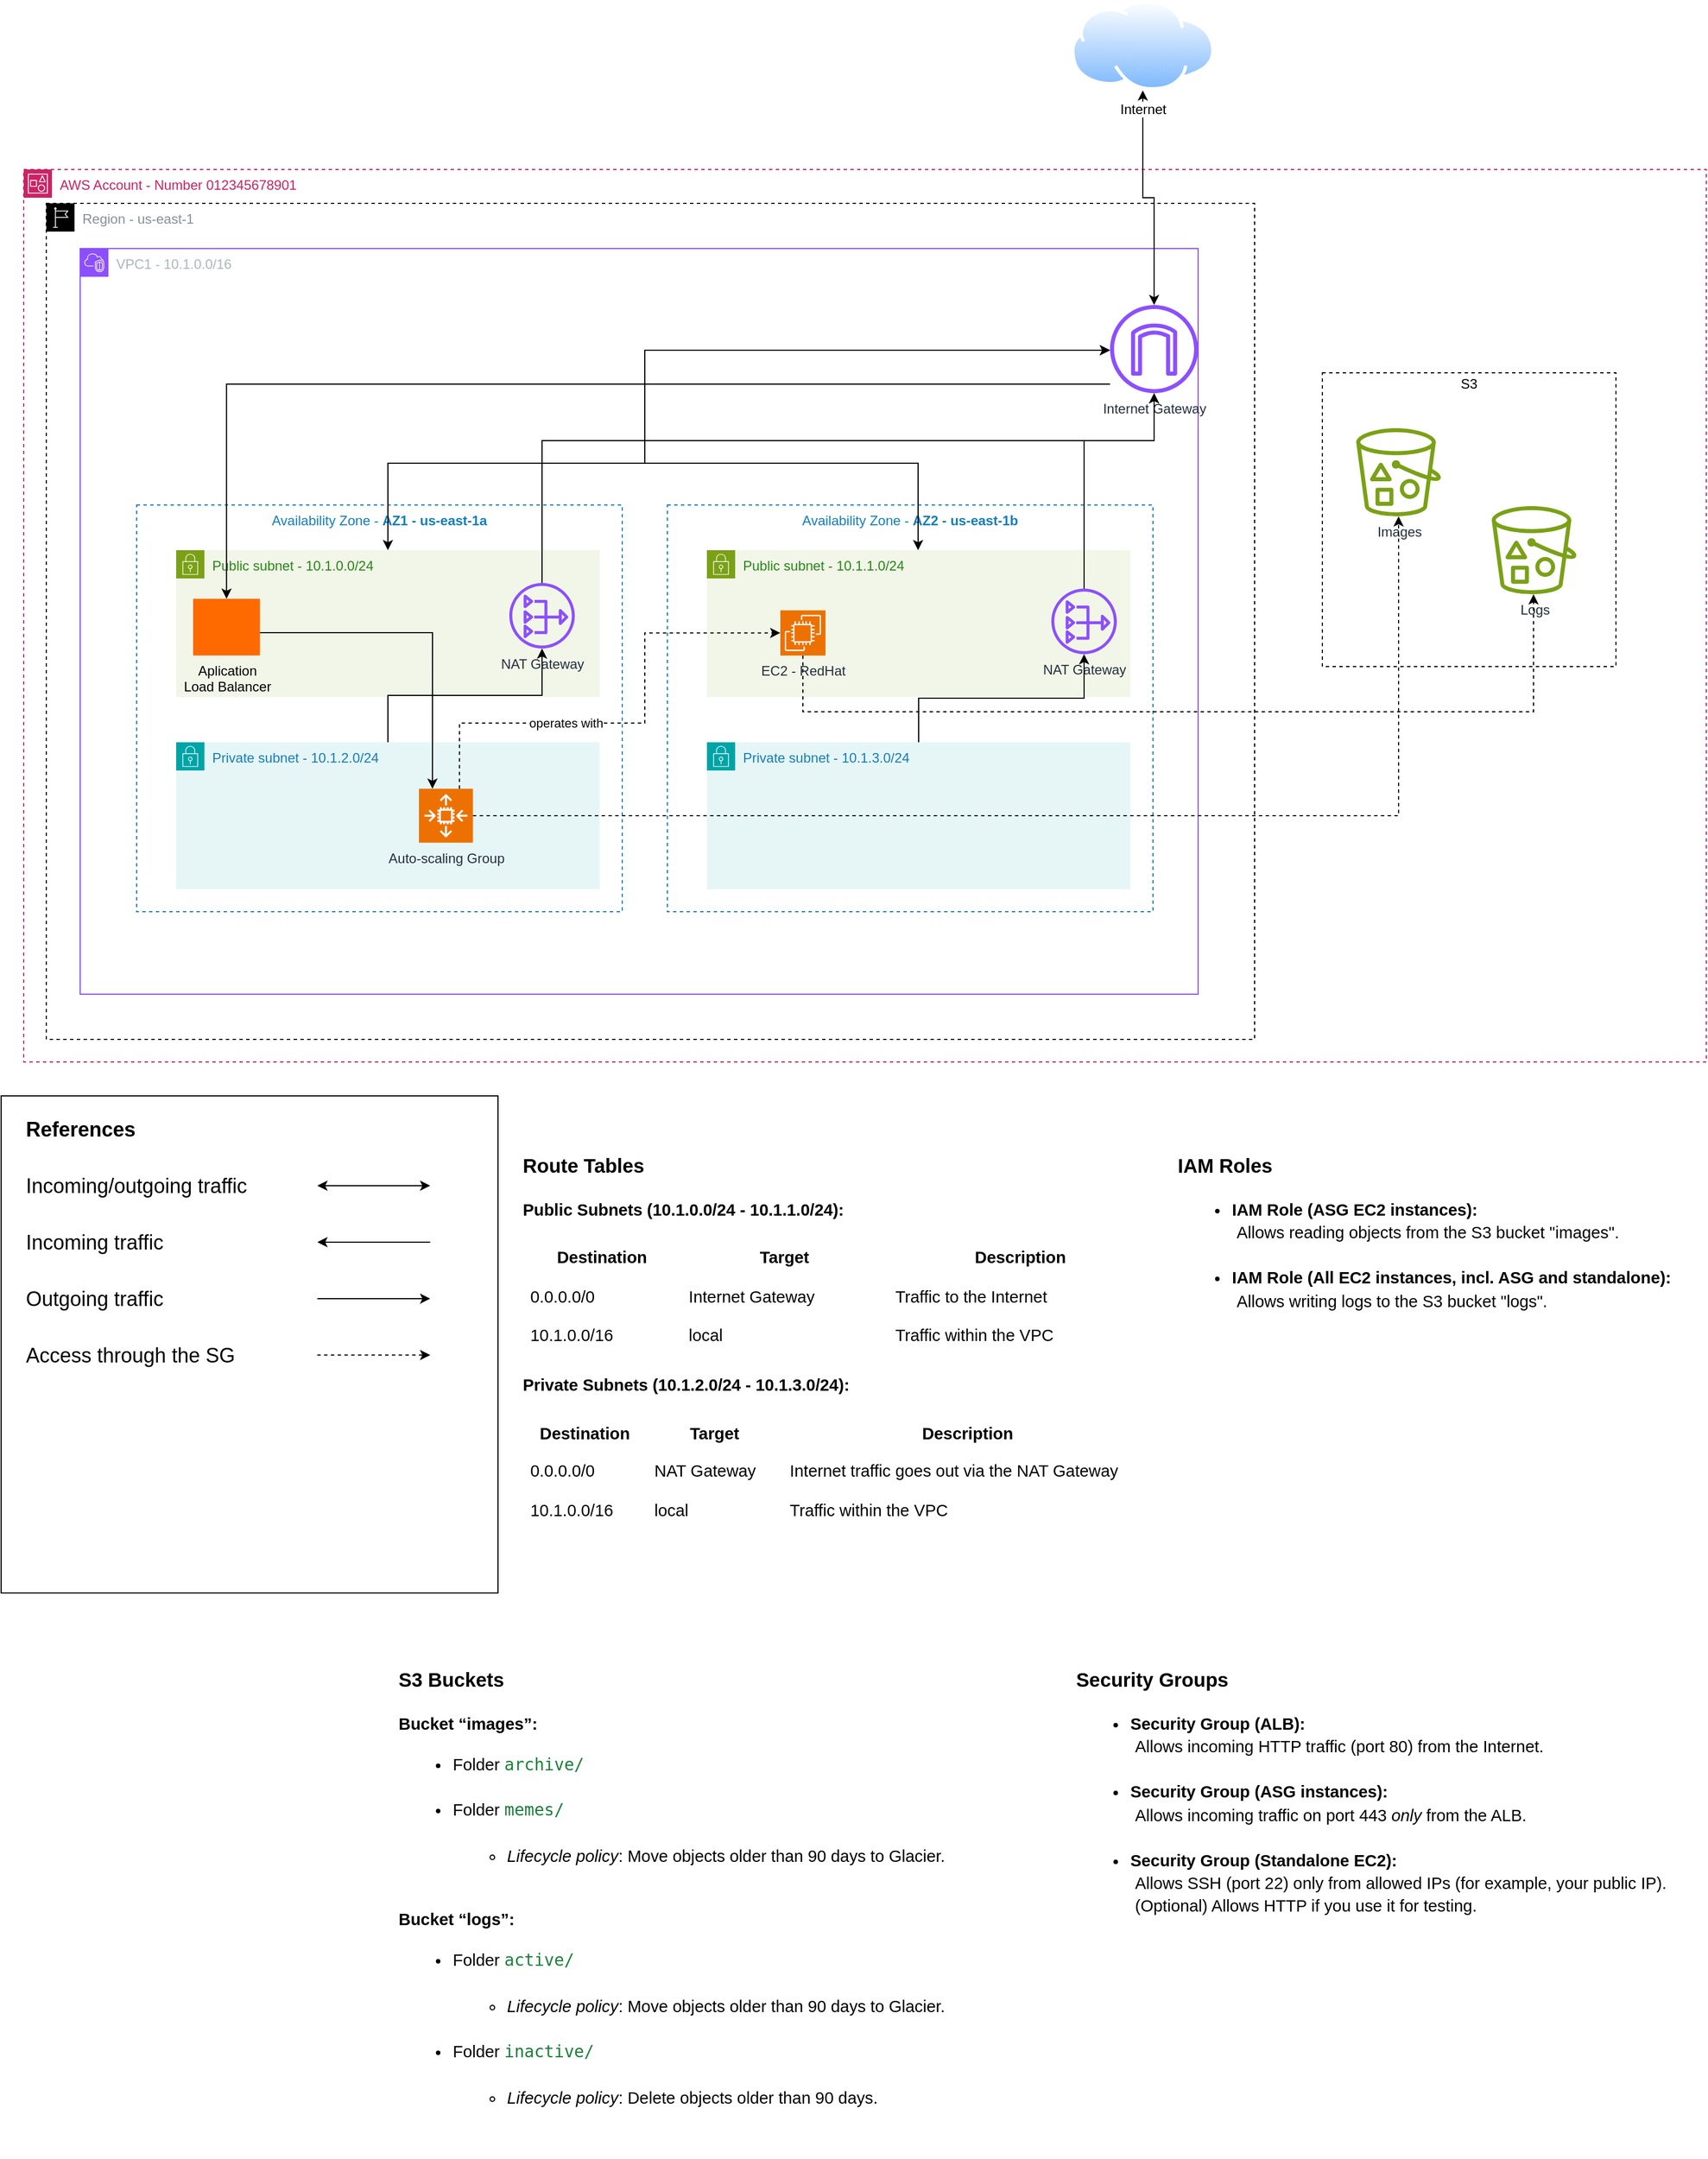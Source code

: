 <mxfile version="28.0.6">
  <diagram name="Page-1" id="a4GFqO8kmA5AT4FHELHn">
    <mxGraphModel dx="2646" dy="1720" grid="1" gridSize="10" guides="1" tooltips="1" connect="1" arrows="1" fold="1" page="1" pageScale="1" pageWidth="850" pageHeight="1100" math="0" shadow="0">
      <root>
        <mxCell id="0" />
        <mxCell id="1" parent="0" />
        <mxCell id="3Z3hgqcBZ3D1bga7gspu-10" value="" style="whiteSpace=wrap;html=1;aspect=fixed;" parent="1" vertex="1">
          <mxGeometry x="-970" y="120" width="440" height="440" as="geometry" />
        </mxCell>
        <mxCell id="qwiZKR4XrlvdcFTt5K6M-1" value="AWS Account - Number&amp;nbsp;012345678901" style="points=[[0,0],[0.25,0],[0.5,0],[0.75,0],[1,0],[1,0.25],[1,0.5],[1,0.75],[1,1],[0.75,1],[0.5,1],[0.25,1],[0,1],[0,0.75],[0,0.5],[0,0.25]];outlineConnect=0;gradientColor=none;html=1;whiteSpace=wrap;fontSize=12;fontStyle=0;container=1;pointerEvents=0;collapsible=0;recursiveResize=0;shape=mxgraph.aws4.group;grIcon=mxgraph.aws4.group_account;strokeColor=#CD2264;fillColor=none;verticalAlign=top;align=left;spacingLeft=30;fontColor=#CD2264;dashed=1;rounded=0;" parent="1" vertex="1">
          <mxGeometry x="-950" y="-700" width="1490" height="790" as="geometry" />
        </mxCell>
        <mxCell id="qwiZKR4XrlvdcFTt5K6M-5" value="VPC1 -&amp;nbsp;10.1.0.0/16" style="points=[[0,0],[0.25,0],[0.5,0],[0.75,0],[1,0],[1,0.25],[1,0.5],[1,0.75],[1,1],[0.75,1],[0.5,1],[0.25,1],[0,1],[0,0.75],[0,0.5],[0,0.25]];outlineConnect=0;gradientColor=none;html=1;whiteSpace=wrap;fontSize=12;fontStyle=0;container=1;pointerEvents=0;collapsible=0;recursiveResize=0;shape=mxgraph.aws4.group;grIcon=mxgraph.aws4.group_vpc2;strokeColor=#8C4FFF;fillColor=none;verticalAlign=top;align=left;spacingLeft=30;fontColor=#AAB7B8;dashed=0;rounded=0;" parent="qwiZKR4XrlvdcFTt5K6M-1" vertex="1">
          <mxGeometry x="50" y="70" width="990" height="660" as="geometry" />
        </mxCell>
        <mxCell id="qwiZKR4XrlvdcFTt5K6M-2" value="Region - us-east-1" style="sketch=0;outlineConnect=0;gradientColor=none;html=1;whiteSpace=wrap;fontSize=12;fontStyle=0;shape=mxgraph.aws4.group;grIcon=mxgraph.aws4.group_region;strokeColor=light-dark(#000000,#FFFFFF);fillColor=none;verticalAlign=top;align=left;spacingLeft=30;fontColor=#879196;dashed=1;rounded=0;" parent="qwiZKR4XrlvdcFTt5K6M-5" vertex="1">
          <mxGeometry x="-30" y="-40" width="1070" height="740" as="geometry" />
        </mxCell>
        <mxCell id="ShN_q-uIP7ZOxWAaOC0g-5" value="Internet Gateway" style="sketch=0;outlineConnect=0;fontColor=#232F3E;gradientColor=none;fillColor=#8C4FFF;strokeColor=none;dashed=0;verticalLabelPosition=bottom;verticalAlign=top;align=center;html=1;fontSize=12;fontStyle=0;aspect=fixed;pointerEvents=1;shape=mxgraph.aws4.internet_gateway;" parent="qwiZKR4XrlvdcFTt5K6M-5" vertex="1">
          <mxGeometry x="912" y="50" width="78" height="78" as="geometry" />
        </mxCell>
        <mxCell id="qwiZKR4XrlvdcFTt5K6M-11" value="Availability Zone -&amp;nbsp;&lt;strong data-end=&quot;447&quot; data-start=&quot;440&quot;&gt;AZ1 -&amp;nbsp;us-east-1a&lt;/strong&gt;" style="fillColor=none;strokeColor=#147EBA;dashed=1;verticalAlign=top;fontStyle=0;fontColor=#147EBA;whiteSpace=wrap;html=1;rounded=0;" parent="qwiZKR4XrlvdcFTt5K6M-1" vertex="1">
          <mxGeometry x="100" y="297" width="430" height="360" as="geometry" />
        </mxCell>
        <mxCell id="qwiZKR4XrlvdcFTt5K6M-12" value="Public subnet -&amp;nbsp;10.1.0.0/24" style="points=[[0,0],[0.25,0],[0.5,0],[0.75,0],[1,0],[1,0.25],[1,0.5],[1,0.75],[1,1],[0.75,1],[0.5,1],[0.25,1],[0,1],[0,0.75],[0,0.5],[0,0.25]];outlineConnect=0;gradientColor=none;html=1;whiteSpace=wrap;fontSize=12;fontStyle=0;container=1;pointerEvents=0;collapsible=0;recursiveResize=0;shape=mxgraph.aws4.group;grIcon=mxgraph.aws4.group_security_group;grStroke=0;strokeColor=#7AA116;fillColor=#F2F6E8;verticalAlign=top;align=left;spacingLeft=30;fontColor=#248814;dashed=0;rounded=0;" parent="qwiZKR4XrlvdcFTt5K6M-1" vertex="1">
          <mxGeometry x="135" y="337" width="375" height="130" as="geometry" />
        </mxCell>
        <mxCell id="ShN_q-uIP7ZOxWAaOC0g-14" style="edgeStyle=orthogonalEdgeStyle;rounded=0;orthogonalLoop=1;jettySize=auto;html=1;strokeColor=light-dark(#000000,#FFB570);" parent="qwiZKR4XrlvdcFTt5K6M-1" source="qwiZKR4XrlvdcFTt5K6M-14" target="ShN_q-uIP7ZOxWAaOC0g-8" edge="1">
          <mxGeometry relative="1" as="geometry" />
        </mxCell>
        <mxCell id="qwiZKR4XrlvdcFTt5K6M-14" value="Private subnet -&amp;nbsp;10.1.2.0/24" style="points=[[0,0],[0.25,0],[0.5,0],[0.75,0],[1,0],[1,0.25],[1,0.5],[1,0.75],[1,1],[0.75,1],[0.5,1],[0.25,1],[0,1],[0,0.75],[0,0.5],[0,0.25]];outlineConnect=0;gradientColor=none;html=1;whiteSpace=wrap;fontSize=12;fontStyle=0;container=1;pointerEvents=0;collapsible=0;recursiveResize=0;shape=mxgraph.aws4.group;grIcon=mxgraph.aws4.group_security_group;grStroke=0;strokeColor=#00A4A6;fillColor=#E6F6F7;verticalAlign=top;align=left;spacingLeft=30;fontColor=#147EBA;dashed=0;rounded=0;" parent="qwiZKR4XrlvdcFTt5K6M-1" vertex="1">
          <mxGeometry x="135" y="507" width="375" height="130" as="geometry" />
        </mxCell>
        <mxCell id="XV7sPWNHgL2EhcH8LY0z-16" value="Auto-scaling Group" style="sketch=0;points=[[0,0,0],[0.25,0,0],[0.5,0,0],[0.75,0,0],[1,0,0],[0,1,0],[0.25,1,0],[0.5,1,0],[0.75,1,0],[1,1,0],[0,0.25,0],[0,0.5,0],[0,0.75,0],[1,0.25,0],[1,0.5,0],[1,0.75,0]];outlineConnect=0;fontColor=#232F3E;fillColor=#ED7100;strokeColor=#ffffff;dashed=0;verticalLabelPosition=bottom;verticalAlign=top;align=center;html=1;fontSize=12;fontStyle=0;aspect=fixed;shape=mxgraph.aws4.resourceIcon;resIcon=mxgraph.aws4.auto_scaling2;" parent="qwiZKR4XrlvdcFTt5K6M-14" vertex="1">
          <mxGeometry x="215" y="41.1" width="47.8" height="47.8" as="geometry" />
        </mxCell>
        <mxCell id="qwiZKR4XrlvdcFTt5K6M-51" value="Availability Zone -&amp;nbsp;&lt;strong data-end=&quot;447&quot; data-start=&quot;440&quot;&gt;AZ2 -&amp;nbsp;us-east-1b&lt;/strong&gt;" style="fillColor=none;strokeColor=#147EBA;dashed=1;verticalAlign=top;fontStyle=0;fontColor=#147EBA;whiteSpace=wrap;html=1;rounded=0;" parent="qwiZKR4XrlvdcFTt5K6M-1" vertex="1">
          <mxGeometry x="570" y="297" width="430" height="360" as="geometry" />
        </mxCell>
        <mxCell id="qwiZKR4XrlvdcFTt5K6M-52" value="Public subnet -&amp;nbsp;10.1.1.0/24" style="points=[[0,0],[0.25,0],[0.5,0],[0.75,0],[1,0],[1,0.25],[1,0.5],[1,0.75],[1,1],[0.75,1],[0.5,1],[0.25,1],[0,1],[0,0.75],[0,0.5],[0,0.25]];outlineConnect=0;gradientColor=none;html=1;whiteSpace=wrap;fontSize=12;fontStyle=0;container=1;pointerEvents=0;collapsible=0;recursiveResize=0;shape=mxgraph.aws4.group;grIcon=mxgraph.aws4.group_security_group;grStroke=0;strokeColor=#7AA116;fillColor=#F2F6E8;verticalAlign=top;align=left;spacingLeft=30;fontColor=#248814;dashed=0;rounded=0;" parent="qwiZKR4XrlvdcFTt5K6M-1" vertex="1">
          <mxGeometry x="605" y="337" width="375" height="130" as="geometry" />
        </mxCell>
        <mxCell id="ShN_q-uIP7ZOxWAaOC0g-9" value="NAT Gateway" style="sketch=0;outlineConnect=0;fontColor=#232F3E;gradientColor=none;fillColor=#8C4FFF;strokeColor=none;dashed=0;verticalLabelPosition=bottom;verticalAlign=top;align=center;html=1;fontSize=12;fontStyle=0;aspect=fixed;pointerEvents=1;shape=mxgraph.aws4.nat_gateway;rounded=0;" parent="qwiZKR4XrlvdcFTt5K6M-52" vertex="1">
          <mxGeometry x="305" y="34" width="58" height="58" as="geometry" />
        </mxCell>
        <mxCell id="ShN_q-uIP7ZOxWAaOC0g-12" style="edgeStyle=orthogonalEdgeStyle;rounded=0;orthogonalLoop=1;jettySize=auto;html=1;strokeColor=light-dark(#000000,#FFB570);" parent="qwiZKR4XrlvdcFTt5K6M-1" source="qwiZKR4XrlvdcFTt5K6M-53" target="ShN_q-uIP7ZOxWAaOC0g-9" edge="1">
          <mxGeometry relative="1" as="geometry" />
        </mxCell>
        <mxCell id="qwiZKR4XrlvdcFTt5K6M-53" value="Private subnet -&amp;nbsp;10.1.3.0/24" style="points=[[0,0],[0.25,0],[0.5,0],[0.75,0],[1,0],[1,0.25],[1,0.5],[1,0.75],[1,1],[0.75,1],[0.5,1],[0.25,1],[0,1],[0,0.75],[0,0.5],[0,0.25]];outlineConnect=0;gradientColor=none;html=1;whiteSpace=wrap;fontSize=12;fontStyle=0;container=1;pointerEvents=0;collapsible=0;recursiveResize=0;shape=mxgraph.aws4.group;grIcon=mxgraph.aws4.group_security_group;grStroke=0;strokeColor=#00A4A6;fillColor=#E6F6F7;verticalAlign=top;align=left;spacingLeft=30;fontColor=#147EBA;dashed=0;rounded=0;" parent="qwiZKR4XrlvdcFTt5K6M-1" vertex="1">
          <mxGeometry x="605" y="507" width="375" height="130" as="geometry" />
        </mxCell>
        <mxCell id="ShN_q-uIP7ZOxWAaOC0g-7" style="edgeStyle=orthogonalEdgeStyle;rounded=0;orthogonalLoop=1;jettySize=auto;html=1;startArrow=classic;startFill=1;endArrow=classic;endFill=1;strokeColor=light-dark(#000000,#FFFFFF);" parent="qwiZKR4XrlvdcFTt5K6M-1" source="ShN_q-uIP7ZOxWAaOC0g-5" target="qwiZKR4XrlvdcFTt5K6M-52" edge="1">
          <mxGeometry relative="1" as="geometry">
            <Array as="points">
              <mxPoint x="550" y="160" />
              <mxPoint x="550" y="260" />
              <mxPoint x="792" y="260" />
            </Array>
          </mxGeometry>
        </mxCell>
        <mxCell id="ShN_q-uIP7ZOxWAaOC0g-6" style="edgeStyle=orthogonalEdgeStyle;rounded=0;orthogonalLoop=1;jettySize=auto;html=1;startArrow=classic;startFill=1;endArrow=classic;endFill=1;entryX=0.5;entryY=0;entryDx=0;entryDy=0;strokeColor=light-dark(#000000,#FFFFFF);" parent="qwiZKR4XrlvdcFTt5K6M-1" source="ShN_q-uIP7ZOxWAaOC0g-5" target="qwiZKR4XrlvdcFTt5K6M-12" edge="1">
          <mxGeometry relative="1" as="geometry">
            <mxPoint x="228" y="160" as="sourcePoint" />
            <mxPoint x="323" y="328" as="targetPoint" />
            <Array as="points">
              <mxPoint x="550" y="160" />
              <mxPoint x="550" y="260" />
              <mxPoint x="323" y="260" />
            </Array>
          </mxGeometry>
        </mxCell>
        <mxCell id="ShN_q-uIP7ZOxWAaOC0g-15" style="edgeStyle=orthogonalEdgeStyle;rounded=0;orthogonalLoop=1;jettySize=auto;html=1;strokeColor=light-dark(#000000,#FFB570);" parent="qwiZKR4XrlvdcFTt5K6M-1" source="ShN_q-uIP7ZOxWAaOC0g-8" target="ShN_q-uIP7ZOxWAaOC0g-5" edge="1">
          <mxGeometry relative="1" as="geometry">
            <Array as="points">
              <mxPoint x="459" y="240" />
              <mxPoint x="1001" y="240" />
            </Array>
          </mxGeometry>
        </mxCell>
        <mxCell id="ShN_q-uIP7ZOxWAaOC0g-8" value="NAT Gateway" style="sketch=0;outlineConnect=0;fontColor=#232F3E;gradientColor=none;fillColor=#8C4FFF;strokeColor=none;dashed=0;verticalLabelPosition=bottom;verticalAlign=top;align=center;html=1;fontSize=12;fontStyle=0;aspect=fixed;pointerEvents=1;shape=mxgraph.aws4.nat_gateway;rounded=0;" parent="qwiZKR4XrlvdcFTt5K6M-1" vertex="1">
          <mxGeometry x="430" y="366" width="58" height="58" as="geometry" />
        </mxCell>
        <mxCell id="ShN_q-uIP7ZOxWAaOC0g-13" style="edgeStyle=orthogonalEdgeStyle;rounded=0;orthogonalLoop=1;jettySize=auto;html=1;strokeColor=light-dark(#000000,#FFB570);" parent="qwiZKR4XrlvdcFTt5K6M-1" source="ShN_q-uIP7ZOxWAaOC0g-9" target="ShN_q-uIP7ZOxWAaOC0g-5" edge="1">
          <mxGeometry relative="1" as="geometry">
            <Array as="points">
              <mxPoint x="939" y="240" />
              <mxPoint x="1001" y="240" />
            </Array>
          </mxGeometry>
        </mxCell>
        <mxCell id="XV7sPWNHgL2EhcH8LY0z-8" value="" style="whiteSpace=wrap;html=1;aspect=fixed;fillColor=none;dashed=1;strokeColor=light-dark(#000000,#009900);" parent="qwiZKR4XrlvdcFTt5K6M-1" vertex="1">
          <mxGeometry x="1150" y="180" width="260" height="260" as="geometry" />
        </mxCell>
        <mxCell id="XV7sPWNHgL2EhcH8LY0z-9" value="S3" style="text;html=1;align=center;verticalAlign=middle;whiteSpace=wrap;rounded=0;fontColor=light-dark(#000000,#009900);" parent="qwiZKR4XrlvdcFTt5K6M-1" vertex="1">
          <mxGeometry x="1255" y="180" width="50" height="20" as="geometry" />
        </mxCell>
        <mxCell id="XV7sPWNHgL2EhcH8LY0z-17" value="Images" style="sketch=0;outlineConnect=0;fontColor=#232F3E;gradientColor=none;fillColor=#7AA116;strokeColor=none;dashed=0;verticalLabelPosition=bottom;verticalAlign=top;align=center;html=1;fontSize=12;fontStyle=0;aspect=fixed;pointerEvents=1;shape=mxgraph.aws4.bucket_with_objects;" parent="qwiZKR4XrlvdcFTt5K6M-1" vertex="1">
          <mxGeometry x="1180" y="229" width="75" height="78" as="geometry" />
        </mxCell>
        <mxCell id="XV7sPWNHgL2EhcH8LY0z-18" value="Logs" style="sketch=0;outlineConnect=0;fontColor=#232F3E;gradientColor=none;fillColor=#7AA116;strokeColor=none;dashed=0;verticalLabelPosition=bottom;verticalAlign=top;align=center;html=1;fontSize=12;fontStyle=0;aspect=fixed;pointerEvents=1;shape=mxgraph.aws4.bucket_with_objects;" parent="qwiZKR4XrlvdcFTt5K6M-1" vertex="1">
          <mxGeometry x="1300" y="298" width="75" height="78" as="geometry" />
        </mxCell>
        <mxCell id="XV7sPWNHgL2EhcH8LY0z-27" style="edgeStyle=orthogonalEdgeStyle;rounded=0;orthogonalLoop=1;jettySize=auto;html=1;startArrow=classic;startFill=1;endArrow=none;endFill=0;strokeColor=light-dark(#000000,#3399FF);" parent="qwiZKR4XrlvdcFTt5K6M-1" source="XV7sPWNHgL2EhcH8LY0z-15" target="ShN_q-uIP7ZOxWAaOC0g-5" edge="1">
          <mxGeometry relative="1" as="geometry">
            <Array as="points">
              <mxPoint x="180" y="190" />
            </Array>
          </mxGeometry>
        </mxCell>
        <mxCell id="XV7sPWNHgL2EhcH8LY0z-15" value="Aplication&lt;br&gt;Load Balancer" style="points=[];aspect=fixed;html=1;align=center;shadow=0;dashed=0;fillColor=#FF6A00;strokeColor=none;shape=mxgraph.alibaba_cloud.alb_application_load_balancer_01;labelPosition=center;verticalLabelPosition=bottom;verticalAlign=top;" parent="qwiZKR4XrlvdcFTt5K6M-1" vertex="1">
          <mxGeometry x="150" y="380" width="59.19" height="50.2" as="geometry" />
        </mxCell>
        <mxCell id="XV7sPWNHgL2EhcH8LY0z-25" style="edgeStyle=orthogonalEdgeStyle;rounded=0;orthogonalLoop=1;jettySize=auto;html=1;exitX=0.5;exitY=1;exitDx=0;exitDy=0;exitPerimeter=0;dashed=1;strokeColor=light-dark(#000000,#FFD966);" parent="qwiZKR4XrlvdcFTt5K6M-1" source="XV7sPWNHgL2EhcH8LY0z-11" target="XV7sPWNHgL2EhcH8LY0z-18" edge="1">
          <mxGeometry relative="1" as="geometry">
            <Array as="points">
              <mxPoint x="690" y="480" />
              <mxPoint x="1337" y="480" />
            </Array>
          </mxGeometry>
        </mxCell>
        <mxCell id="XV7sPWNHgL2EhcH8LY0z-11" value="EC2 - RedHat" style="sketch=0;points=[[0,0,0],[0.25,0,0],[0.5,0,0],[0.75,0,0],[1,0,0],[0,1,0],[0.25,1,0],[0.5,1,0],[0.75,1,0],[1,1,0],[0,0.25,0],[0,0.5,0],[0,0.75,0],[1,0.25,0],[1,0.5,0],[1,0.75,0]];outlineConnect=0;fontColor=#232F3E;fillColor=#ED7100;strokeColor=#ffffff;dashed=0;verticalLabelPosition=bottom;verticalAlign=top;align=center;html=1;fontSize=12;fontStyle=0;aspect=fixed;shape=mxgraph.aws4.resourceIcon;resIcon=mxgraph.aws4.ec2;" parent="qwiZKR4XrlvdcFTt5K6M-1" vertex="1">
          <mxGeometry x="670" y="390.2" width="40" height="40" as="geometry" />
        </mxCell>
        <mxCell id="XV7sPWNHgL2EhcH8LY0z-20" style="edgeStyle=orthogonalEdgeStyle;rounded=0;orthogonalLoop=1;jettySize=auto;html=1;entryX=0.25;entryY=0;entryDx=0;entryDy=0;entryPerimeter=0;strokeColor=light-dark(#000000,#3399FF);" parent="qwiZKR4XrlvdcFTt5K6M-1" source="XV7sPWNHgL2EhcH8LY0z-15" target="XV7sPWNHgL2EhcH8LY0z-16" edge="1">
          <mxGeometry relative="1" as="geometry">
            <Array as="points">
              <mxPoint x="362" y="410" />
            </Array>
          </mxGeometry>
        </mxCell>
        <mxCell id="XV7sPWNHgL2EhcH8LY0z-22" value="operates with" style="edgeStyle=orthogonalEdgeStyle;rounded=0;orthogonalLoop=1;jettySize=auto;html=1;exitX=0.75;exitY=0;exitDx=0;exitDy=0;exitPerimeter=0;entryX=0;entryY=0.5;entryDx=0;entryDy=0;entryPerimeter=0;dashed=1;" parent="qwiZKR4XrlvdcFTt5K6M-1" source="XV7sPWNHgL2EhcH8LY0z-16" target="XV7sPWNHgL2EhcH8LY0z-11" edge="1">
          <mxGeometry x="-0.279" relative="1" as="geometry">
            <Array as="points">
              <mxPoint x="386" y="490" />
              <mxPoint x="550" y="490" />
              <mxPoint x="550" y="410" />
            </Array>
            <mxPoint as="offset" />
          </mxGeometry>
        </mxCell>
        <mxCell id="XV7sPWNHgL2EhcH8LY0z-23" style="edgeStyle=orthogonalEdgeStyle;rounded=0;orthogonalLoop=1;jettySize=auto;html=1;exitX=1;exitY=0.5;exitDx=0;exitDy=0;exitPerimeter=0;strokeColor=light-dark(#000000,#FFD966);dashed=1;" parent="qwiZKR4XrlvdcFTt5K6M-1" source="XV7sPWNHgL2EhcH8LY0z-16" target="XV7sPWNHgL2EhcH8LY0z-17" edge="1">
          <mxGeometry relative="1" as="geometry" />
        </mxCell>
        <mxCell id="ShN_q-uIP7ZOxWAaOC0g-11" style="edgeStyle=orthogonalEdgeStyle;rounded=0;orthogonalLoop=1;jettySize=auto;html=1;startArrow=classic;startFill=1;" parent="1" source="ShN_q-uIP7ZOxWAaOC0g-10" target="ShN_q-uIP7ZOxWAaOC0g-5" edge="1">
          <mxGeometry relative="1" as="geometry" />
        </mxCell>
        <mxCell id="ShN_q-uIP7ZOxWAaOC0g-10" value="Inter&lt;span style=&quot;background-color: light-dark(#ffffff, var(--ge-dark-color, #121212)); color: light-dark(rgb(0, 0, 0), rgb(255, 255, 255));&quot;&gt;net&lt;/span&gt;" style="image;aspect=fixed;perimeter=ellipsePerimeter;html=1;align=center;shadow=0;dashed=0;spacingTop=3;image=img/lib/active_directory/internet_cloud.svg;" parent="1" vertex="1">
          <mxGeometry x="-22.49" y="-850" width="126.98" height="80" as="geometry" />
        </mxCell>
        <mxCell id="ShN_q-uIP7ZOxWAaOC0g-16" value="&lt;font style=&quot;font-size: 18px;&quot;&gt;&lt;b&gt;References&lt;/b&gt;&lt;/font&gt;" style="text;html=1;align=left;verticalAlign=middle;resizable=0;points=[];autosize=1;strokeColor=none;fillColor=none;perimeterSpacing=0;" parent="1" vertex="1">
          <mxGeometry x="-950" y="130" width="120" height="40" as="geometry" />
        </mxCell>
        <mxCell id="ShN_q-uIP7ZOxWAaOC0g-17" value="&lt;div&gt;&lt;span style=&quot;font-size: 18px;&quot;&gt;Incoming/outgoing traffic&lt;/span&gt;&lt;/div&gt;" style="text;html=1;align=left;verticalAlign=middle;resizable=0;points=[];autosize=1;strokeColor=none;fillColor=none;" parent="1" vertex="1">
          <mxGeometry x="-950" y="180" width="220" height="40" as="geometry" />
        </mxCell>
        <mxCell id="ShN_q-uIP7ZOxWAaOC0g-18" value="&lt;div&gt;&lt;span style=&quot;font-size: 18px;&quot;&gt;Incoming traffic&lt;/span&gt;&lt;/div&gt;" style="text;html=1;align=left;verticalAlign=middle;resizable=0;points=[];autosize=1;strokeColor=none;fillColor=none;" parent="1" vertex="1">
          <mxGeometry x="-950" y="230" width="150" height="40" as="geometry" />
        </mxCell>
        <mxCell id="ShN_q-uIP7ZOxWAaOC0g-19" value="&lt;div&gt;&lt;span style=&quot;font-size: 18px;&quot;&gt;Outgoing traffic&lt;/span&gt;&lt;/div&gt;" style="text;html=1;align=left;verticalAlign=middle;resizable=0;points=[];autosize=1;strokeColor=none;fillColor=none;" parent="1" vertex="1">
          <mxGeometry x="-950" y="280" width="150" height="40" as="geometry" />
        </mxCell>
        <mxCell id="ShN_q-uIP7ZOxWAaOC0g-20" value="&lt;div&gt;&lt;span style=&quot;font-size: 18px;&quot;&gt;Access through the SG&lt;/span&gt;&lt;/div&gt;" style="text;html=1;align=left;verticalAlign=middle;resizable=0;points=[];autosize=1;strokeColor=none;fillColor=none;" parent="1" vertex="1">
          <mxGeometry x="-950" y="330" width="210" height="40" as="geometry" />
        </mxCell>
        <mxCell id="ShN_q-uIP7ZOxWAaOC0g-21" value="" style="edgeStyle=none;orthogonalLoop=1;jettySize=auto;html=1;rounded=0;startArrow=classic;startFill=1;" parent="1" edge="1">
          <mxGeometry width="100" relative="1" as="geometry">
            <mxPoint x="-690" y="199.47" as="sourcePoint" />
            <mxPoint x="-590" y="199.47" as="targetPoint" />
            <Array as="points" />
          </mxGeometry>
        </mxCell>
        <mxCell id="ShN_q-uIP7ZOxWAaOC0g-22" value="" style="edgeStyle=none;orthogonalLoop=1;jettySize=auto;html=1;rounded=0;fontColor=light-dark(#000000,#3399FF);strokeColor=light-dark(#000000,#3399FF);startArrow=classic;startFill=1;endArrow=none;endFill=0;" parent="1" edge="1">
          <mxGeometry width="100" relative="1" as="geometry">
            <mxPoint x="-690" y="249.47" as="sourcePoint" />
            <mxPoint x="-590" y="249.47" as="targetPoint" />
            <Array as="points" />
          </mxGeometry>
        </mxCell>
        <mxCell id="ShN_q-uIP7ZOxWAaOC0g-23" value="" style="edgeStyle=none;orthogonalLoop=1;jettySize=auto;html=1;rounded=0;strokeColor=light-dark(#000000,#FFB570);" parent="1" edge="1">
          <mxGeometry width="100" relative="1" as="geometry">
            <mxPoint x="-690" y="299.47" as="sourcePoint" />
            <mxPoint x="-590" y="299.47" as="targetPoint" />
            <Array as="points" />
          </mxGeometry>
        </mxCell>
        <mxCell id="XV7sPWNHgL2EhcH8LY0z-2" value="" style="edgeStyle=none;orthogonalLoop=1;jettySize=auto;html=1;rounded=0;strokeColor=light-dark(#000000,#FFD966);dashed=1;" parent="1" edge="1">
          <mxGeometry width="100" relative="1" as="geometry">
            <mxPoint x="-690" y="349.41" as="sourcePoint" />
            <mxPoint x="-590" y="349.41" as="targetPoint" />
            <Array as="points" />
          </mxGeometry>
        </mxCell>
        <mxCell id="3Z3hgqcBZ3D1bga7gspu-4" value="&lt;b style=&quot;font-weight:normal;&quot; id=&quot;docs-internal-guid-612e0544-7fff-3218-7241-0f2b50b31992&quot;&gt;&lt;h3 dir=&quot;ltr&quot; style=&quot;line-height:1.38;margin-top:14pt;margin-bottom:4pt;&quot;&gt;&lt;span style=&quot;font-size:13pt;font-family:Arial,sans-serif;color:#000000;background-color:transparent;font-weight:700;font-style:normal;font-variant:normal;text-decoration:none;vertical-align:baseline;white-space:pre;white-space:pre-wrap;&quot;&gt;Route Tables&lt;/span&gt;&lt;/h3&gt;&lt;p dir=&quot;ltr&quot; style=&quot;line-height:1.38;margin-top:12pt;margin-bottom:12pt;&quot;&gt;&lt;span style=&quot;font-size:11pt;font-family:Arial,sans-serif;color:#000000;background-color:transparent;font-weight:700;font-style:normal;font-variant:normal;text-decoration:none;vertical-align:baseline;white-space:pre;white-space:pre-wrap;&quot;&gt;Public Subnets (10.1.0.0/24 - 10.1.1.0/24):&lt;/span&gt;&lt;/p&gt;&lt;div dir=&quot;ltr&quot; style=&quot;margin-left:0pt;&quot; align=&quot;left&quot;&gt;&lt;table style=&quot;border:none;border-collapse:collapse;&quot;&gt;&lt;colgroup&gt;&lt;col width=&quot;147&quot;&gt;&lt;col width=&quot;199&quot;&gt;&lt;col width=&quot;255&quot;&gt;&lt;/colgroup&gt;&lt;tbody&gt;&lt;tr style=&quot;height:25.75pt&quot;&gt;&lt;td style=&quot;vertical-align:top;padding:5pt 5pt 5pt 5pt;overflow:hidden;overflow-wrap:break-word;&quot;&gt;&lt;p dir=&quot;ltr&quot; style=&quot;line-height:1.38;text-align: center;margin-top:0pt;margin-bottom:0pt;&quot;&gt;&lt;span style=&quot;font-size:11pt;font-family:Arial,sans-serif;color:#000000;background-color:transparent;font-weight:700;font-style:normal;font-variant:normal;text-decoration:none;vertical-align:baseline;white-space:pre;white-space:pre-wrap;&quot;&gt;Destination&lt;/span&gt;&lt;/p&gt;&lt;/td&gt;&lt;td style=&quot;vertical-align:top;padding:5pt 5pt 5pt 5pt;overflow:hidden;overflow-wrap:break-word;&quot;&gt;&lt;p dir=&quot;ltr&quot; style=&quot;line-height:1.38;text-align: center;margin-top:0pt;margin-bottom:0pt;&quot;&gt;&lt;span style=&quot;font-size:11pt;font-family:Arial,sans-serif;color:#000000;background-color:transparent;font-weight:700;font-style:normal;font-variant:normal;text-decoration:none;vertical-align:baseline;white-space:pre;white-space:pre-wrap;&quot;&gt;Target&lt;/span&gt;&lt;/p&gt;&lt;/td&gt;&lt;td style=&quot;vertical-align:top;padding:5pt 5pt 5pt 5pt;overflow:hidden;overflow-wrap:break-word;&quot;&gt;&lt;p dir=&quot;ltr&quot; style=&quot;line-height:1.38;text-align: center;margin-top:0pt;margin-bottom:0pt;&quot;&gt;&lt;span style=&quot;font-size:11pt;font-family:Arial,sans-serif;color:#000000;background-color:transparent;font-weight:700;font-style:normal;font-variant:normal;text-decoration:none;vertical-align:baseline;white-space:pre;white-space:pre-wrap;&quot;&gt;Description&lt;/span&gt;&lt;/p&gt;&lt;/td&gt;&lt;/tr&gt;&lt;tr style=&quot;height:25.75pt&quot;&gt;&lt;td style=&quot;vertical-align:top;padding:5pt 5pt 5pt 5pt;overflow:hidden;overflow-wrap:break-word;&quot;&gt;&lt;p dir=&quot;ltr&quot; style=&quot;line-height:1.38;margin-top:0pt;margin-bottom:0pt;&quot;&gt;&lt;span style=&quot;font-size:11pt;font-family:Arial,sans-serif;color:#000000;background-color:transparent;font-weight:400;font-style:normal;font-variant:normal;text-decoration:none;vertical-align:baseline;white-space:pre;white-space:pre-wrap;&quot;&gt;0.0.0.0/0&lt;/span&gt;&lt;/p&gt;&lt;/td&gt;&lt;td style=&quot;vertical-align:top;padding:5pt 5pt 5pt 5pt;overflow:hidden;overflow-wrap:break-word;&quot;&gt;&lt;p dir=&quot;ltr&quot; style=&quot;line-height:1.38;margin-top:0pt;margin-bottom:0pt;&quot;&gt;&lt;span style=&quot;font-size:11pt;font-family:Arial,sans-serif;color:#000000;background-color:transparent;font-weight:400;font-style:normal;font-variant:normal;text-decoration:none;vertical-align:baseline;white-space:pre;white-space:pre-wrap;&quot;&gt;Internet Gateway&lt;/span&gt;&lt;/p&gt;&lt;/td&gt;&lt;td style=&quot;vertical-align:top;padding:5pt 5pt 5pt 5pt;overflow:hidden;overflow-wrap:break-word;&quot;&gt;&lt;p dir=&quot;ltr&quot; style=&quot;line-height:1.38;margin-top:0pt;margin-bottom:0pt;&quot;&gt;&lt;span style=&quot;font-size:11pt;font-family:Arial,sans-serif;color:#000000;background-color:transparent;font-weight:400;font-style:normal;font-variant:normal;text-decoration:none;vertical-align:baseline;white-space:pre;white-space:pre-wrap;&quot;&gt;Traffic to the Internet&lt;/span&gt;&lt;/p&gt;&lt;/td&gt;&lt;/tr&gt;&lt;tr style=&quot;height:25.75pt&quot;&gt;&lt;td style=&quot;vertical-align:top;padding:5pt 5pt 5pt 5pt;overflow:hidden;overflow-wrap:break-word;&quot;&gt;&lt;p dir=&quot;ltr&quot; style=&quot;line-height:1.38;margin-top:0pt;margin-bottom:0pt;&quot;&gt;&lt;span style=&quot;font-size:11pt;font-family:Arial,sans-serif;color:#000000;background-color:transparent;font-weight:400;font-style:normal;font-variant:normal;text-decoration:none;vertical-align:baseline;white-space:pre;white-space:pre-wrap;&quot;&gt;10.1.0.0/16&lt;/span&gt;&lt;/p&gt;&lt;/td&gt;&lt;td style=&quot;vertical-align:top;padding:5pt 5pt 5pt 5pt;overflow:hidden;overflow-wrap:break-word;&quot;&gt;&lt;p dir=&quot;ltr&quot; style=&quot;line-height:1.38;margin-top:0pt;margin-bottom:0pt;&quot;&gt;&lt;span style=&quot;font-size:11pt;font-family:Arial,sans-serif;color:#000000;background-color:transparent;font-weight:400;font-style:normal;font-variant:normal;text-decoration:none;vertical-align:baseline;white-space:pre;white-space:pre-wrap;&quot;&gt;local&lt;/span&gt;&lt;/p&gt;&lt;/td&gt;&lt;td style=&quot;vertical-align:top;padding:5pt 5pt 5pt 5pt;overflow:hidden;overflow-wrap:break-word;&quot;&gt;&lt;p dir=&quot;ltr&quot; style=&quot;line-height:1.38;margin-top:0pt;margin-bottom:0pt;&quot;&gt;&lt;span style=&quot;font-size:11pt;font-family:Arial,sans-serif;color:#000000;background-color:transparent;font-weight:400;font-style:normal;font-variant:normal;text-decoration:none;vertical-align:baseline;white-space:pre;white-space:pre-wrap;&quot;&gt;Traffic within the VPC&lt;/span&gt;&lt;/p&gt;&lt;/td&gt;&lt;/tr&gt;&lt;/tbody&gt;&lt;/table&gt;&lt;/div&gt;&lt;p dir=&quot;ltr&quot; style=&quot;line-height:1.38;margin-top:12pt;margin-bottom:12pt;&quot;&gt;&lt;span style=&quot;font-size:11pt;font-family:Arial,sans-serif;color:#000000;background-color:transparent;font-weight:700;font-style:normal;font-variant:normal;text-decoration:none;vertical-align:baseline;white-space:pre;white-space:pre-wrap;&quot;&gt;Private Subnets (10.1.2.0/24 - 10.1.3.0/24):&lt;/span&gt;&lt;/p&gt;&lt;div dir=&quot;ltr&quot; style=&quot;margin-left:0pt;&quot; align=&quot;left&quot;&gt;&lt;table style=&quot;border:none;border-collapse:collapse;&quot;&gt;&lt;colgroup&gt;&lt;col width=&quot;113&quot;&gt;&lt;col width=&quot;129&quot;&gt;&lt;col width=&quot;372&quot;&gt;&lt;/colgroup&gt;&lt;tbody&gt;&lt;tr style=&quot;height:24.75pt&quot;&gt;&lt;td style=&quot;vertical-align:top;padding:5pt 5pt 5pt 5pt;overflow:hidden;overflow-wrap:break-word;&quot;&gt;&lt;p dir=&quot;ltr&quot; style=&quot;line-height:1.38;text-align: center;margin-top:0pt;margin-bottom:0pt;&quot;&gt;&lt;span style=&quot;font-size:11pt;font-family:Arial,sans-serif;color:#000000;background-color:transparent;font-weight:700;font-style:normal;font-variant:normal;text-decoration:none;vertical-align:baseline;white-space:pre;white-space:pre-wrap;&quot;&gt;Destination&lt;/span&gt;&lt;/p&gt;&lt;/td&gt;&lt;td style=&quot;vertical-align:top;padding:5pt 5pt 5pt 5pt;overflow:hidden;overflow-wrap:break-word;&quot;&gt;&lt;p dir=&quot;ltr&quot; style=&quot;line-height:1.38;text-align: center;margin-top:0pt;margin-bottom:0pt;&quot;&gt;&lt;span style=&quot;font-size:11pt;font-family:Arial,sans-serif;color:#000000;background-color:transparent;font-weight:700;font-style:normal;font-variant:normal;text-decoration:none;vertical-align:baseline;white-space:pre;white-space:pre-wrap;&quot;&gt;Target&lt;/span&gt;&lt;/p&gt;&lt;/td&gt;&lt;td style=&quot;vertical-align:top;padding:5pt 5pt 5pt 5pt;overflow:hidden;overflow-wrap:break-word;&quot;&gt;&lt;p dir=&quot;ltr&quot; style=&quot;line-height:1.38;text-align: center;margin-top:0pt;margin-bottom:0pt;&quot;&gt;&lt;span style=&quot;font-size:11pt;font-family:Arial,sans-serif;color:#000000;background-color:transparent;font-weight:700;font-style:normal;font-variant:normal;text-decoration:none;vertical-align:baseline;white-space:pre;white-space:pre-wrap;&quot;&gt;Description&lt;/span&gt;&lt;/p&gt;&lt;/td&gt;&lt;/tr&gt;&lt;tr style=&quot;height:25.75pt&quot;&gt;&lt;td style=&quot;vertical-align:top;padding:5pt 5pt 5pt 5pt;overflow:hidden;overflow-wrap:break-word;&quot;&gt;&lt;p dir=&quot;ltr&quot; style=&quot;line-height:1.38;margin-top:0pt;margin-bottom:0pt;&quot;&gt;&lt;span style=&quot;font-size:11pt;font-family:Arial,sans-serif;color:#000000;background-color:transparent;font-weight:400;font-style:normal;font-variant:normal;text-decoration:none;vertical-align:baseline;white-space:pre;white-space:pre-wrap;&quot;&gt;0.0.0.0/0&lt;/span&gt;&lt;/p&gt;&lt;/td&gt;&lt;td style=&quot;vertical-align:top;padding:5pt 5pt 5pt 5pt;overflow:hidden;overflow-wrap:break-word;&quot;&gt;&lt;p dir=&quot;ltr&quot; style=&quot;line-height:1.38;margin-top:0pt;margin-bottom:0pt;&quot;&gt;&lt;span style=&quot;font-size:11pt;font-family:Arial,sans-serif;color:#000000;background-color:transparent;font-weight:400;font-style:normal;font-variant:normal;text-decoration:none;vertical-align:baseline;white-space:pre;white-space:pre-wrap;&quot;&gt;NAT Gateway&lt;/span&gt;&lt;/p&gt;&lt;/td&gt;&lt;td style=&quot;vertical-align:top;padding:5pt 5pt 5pt 5pt;overflow:hidden;overflow-wrap:break-word;&quot;&gt;&lt;p dir=&quot;ltr&quot; style=&quot;line-height:1.38;margin-top:0pt;margin-bottom:0pt;&quot;&gt;&lt;span style=&quot;font-size:11pt;font-family:Arial,sans-serif;color:#000000;background-color:transparent;font-weight:400;font-style:normal;font-variant:normal;text-decoration:none;vertical-align:baseline;white-space:pre;white-space:pre-wrap;&quot;&gt;Internet traffic goes out via the NAT Gateway&lt;/span&gt;&lt;/p&gt;&lt;/td&gt;&lt;/tr&gt;&lt;tr style=&quot;height:25.75pt&quot;&gt;&lt;td style=&quot;vertical-align:top;padding:5pt 5pt 5pt 5pt;overflow:hidden;overflow-wrap:break-word;&quot;&gt;&lt;p dir=&quot;ltr&quot; style=&quot;line-height:1.38;margin-top:0pt;margin-bottom:0pt;&quot;&gt;&lt;span style=&quot;font-size:11pt;font-family:Arial,sans-serif;color:#000000;background-color:transparent;font-weight:400;font-style:normal;font-variant:normal;text-decoration:none;vertical-align:baseline;white-space:pre;white-space:pre-wrap;&quot;&gt;10.1.0.0/16&lt;/span&gt;&lt;/p&gt;&lt;/td&gt;&lt;td style=&quot;vertical-align:top;padding:5pt 5pt 5pt 5pt;overflow:hidden;overflow-wrap:break-word;&quot;&gt;&lt;p dir=&quot;ltr&quot; style=&quot;line-height:1.38;margin-top:0pt;margin-bottom:0pt;&quot;&gt;&lt;span style=&quot;font-size:11pt;font-family:Arial,sans-serif;color:#000000;background-color:transparent;font-weight:400;font-style:normal;font-variant:normal;text-decoration:none;vertical-align:baseline;white-space:pre;white-space:pre-wrap;&quot;&gt;local&lt;/span&gt;&lt;/p&gt;&lt;/td&gt;&lt;td style=&quot;vertical-align:top;padding:5pt 5pt 5pt 5pt;overflow:hidden;overflow-wrap:break-word;&quot;&gt;&lt;p dir=&quot;ltr&quot; style=&quot;line-height:1.38;margin-top:0pt;margin-bottom:0pt;&quot;&gt;&lt;span style=&quot;font-size:11pt;font-family:Arial,sans-serif;color:#000000;background-color:transparent;font-weight:400;font-style:normal;font-variant:normal;text-decoration:none;vertical-align:baseline;white-space:pre;white-space:pre-wrap;&quot;&gt;Traffic within the VPC&lt;/span&gt;&lt;/p&gt;&lt;/td&gt;&lt;/tr&gt;&lt;/tbody&gt;&lt;/table&gt;&lt;/div&gt;&lt;br&gt;&lt;/b&gt;" style="text;whiteSpace=wrap;html=1;fillColor=default;" parent="1" vertex="1">
          <mxGeometry x="-510" y="145" width="560" height="410" as="geometry" />
        </mxCell>
        <mxCell id="3Z3hgqcBZ3D1bga7gspu-5" value="&lt;b style=&quot;font-weight:normal;&quot; id=&quot;docs-internal-guid-b52970cb-7fff-951f-2421-3b26294c4c9f&quot;&gt;&lt;h3 dir=&quot;ltr&quot; style=&quot;line-height:1.38;margin-top:14pt;margin-bottom:4pt;&quot;&gt;&lt;span style=&quot;font-size:13pt;font-family:Arial,sans-serif;color:#000000;background-color:transparent;font-weight:700;font-style:normal;font-variant:normal;text-decoration:none;vertical-align:baseline;white-space:pre;white-space:pre-wrap;&quot;&gt;S3 Buckets&lt;/span&gt;&lt;/h3&gt;&lt;p dir=&quot;ltr&quot; style=&quot;line-height:1.38;margin-top:12pt;margin-bottom:12pt;&quot;&gt;&lt;span style=&quot;font-size:11pt;font-family:Arial,sans-serif;color:#000000;background-color:transparent;font-weight:700;font-style:normal;font-variant:normal;text-decoration:none;vertical-align:baseline;white-space:pre;white-space:pre-wrap;&quot;&gt;Bucket “images”:&lt;/span&gt;&lt;/p&gt;&lt;ul style=&quot;margin-top:0;margin-bottom:0;padding-inline-start:48px;&quot;&gt;&lt;li dir=&quot;ltr&quot; style=&quot;list-style-type:disc;font-size:11pt;font-family:Arial,sans-serif;color:#000000;background-color:transparent;font-weight:400;font-style:normal;font-variant:normal;text-decoration:none;vertical-align:baseline;white-space:pre;&quot; aria-level=&quot;1&quot;&gt;&lt;p dir=&quot;ltr&quot; style=&quot;line-height:1.38;margin-top:12pt;margin-bottom:0pt;&quot; role=&quot;presentation&quot;&gt;&lt;span style=&quot;font-size:11pt;font-family:Arial,sans-serif;color:#000000;background-color:transparent;font-weight:400;font-style:normal;font-variant:normal;text-decoration:none;vertical-align:baseline;white-space:pre;white-space:pre-wrap;&quot;&gt;Folder &lt;/span&gt;&lt;span style=&quot;font-size:11pt;font-family:&#39;Roboto Mono&#39;,monospace;color:#188038;background-color:transparent;font-weight:400;font-style:normal;font-variant:normal;text-decoration:none;vertical-align:baseline;white-space:pre;white-space:pre-wrap;&quot;&gt;archive/&lt;/span&gt;&lt;span style=&quot;font-size:11pt;font-family:&#39;Roboto Mono&#39;,monospace;color:#188038;background-color:transparent;font-weight:400;font-style:normal;font-variant:normal;text-decoration:none;vertical-align:baseline;white-space:pre;white-space:pre-wrap;&quot;&gt;&lt;br&gt;&lt;br&gt;&lt;/span&gt;&lt;/p&gt;&lt;/li&gt;&lt;li dir=&quot;ltr&quot; style=&quot;list-style-type:disc;font-size:11pt;font-family:Arial,sans-serif;color:#000000;background-color:transparent;font-weight:400;font-style:normal;font-variant:normal;text-decoration:none;vertical-align:baseline;white-space:pre;&quot; aria-level=&quot;1&quot;&gt;&lt;p dir=&quot;ltr&quot; style=&quot;line-height:1.38;margin-top:0pt;margin-bottom:0pt;&quot; role=&quot;presentation&quot;&gt;&lt;span style=&quot;font-size:11pt;font-family:Arial,sans-serif;color:#000000;background-color:transparent;font-weight:400;font-style:normal;font-variant:normal;text-decoration:none;vertical-align:baseline;white-space:pre;white-space:pre-wrap;&quot;&gt;Folder &lt;/span&gt;&lt;span style=&quot;font-size:11pt;font-family:&#39;Roboto Mono&#39;,monospace;color:#188038;background-color:transparent;font-weight:400;font-style:normal;font-variant:normal;text-decoration:none;vertical-align:baseline;white-space:pre;white-space:pre-wrap;&quot;&gt;memes/&lt;/span&gt;&lt;span style=&quot;font-size:11pt;font-family:&#39;Roboto Mono&#39;,monospace;color:#188038;background-color:transparent;font-weight:400;font-style:normal;font-variant:normal;text-decoration:none;vertical-align:baseline;white-space:pre;white-space:pre-wrap;&quot;&gt;&lt;br&gt;&lt;br&gt;&lt;/span&gt;&lt;/p&gt;&lt;/li&gt;&lt;ul style=&quot;margin-top:0;margin-bottom:0;padding-inline-start:48px;&quot;&gt;&lt;li dir=&quot;ltr&quot; style=&quot;list-style-type:circle;font-size:11pt;font-family:Arial,sans-serif;color:#000000;background-color:transparent;font-weight:400;font-style:normal;font-variant:normal;text-decoration:none;vertical-align:baseline;white-space:pre;&quot; aria-level=&quot;2&quot;&gt;&lt;p dir=&quot;ltr&quot; style=&quot;line-height:1.38;margin-top:0pt;margin-bottom:12pt;&quot; role=&quot;presentation&quot;&gt;&lt;span style=&quot;font-size:11pt;font-family:Arial,sans-serif;color:#000000;background-color:transparent;font-weight:400;font-style:italic;font-variant:normal;text-decoration:none;vertical-align:baseline;white-space:pre;white-space:pre-wrap;&quot;&gt;Lifecycle policy&lt;/span&gt;&lt;span style=&quot;font-size:11pt;font-family:Arial,sans-serif;color:#000000;background-color:transparent;font-weight:400;font-style:normal;font-variant:normal;text-decoration:none;vertical-align:baseline;white-space:pre;white-space:pre-wrap;&quot;&gt;: Move objects older than 90 days to Glacier.&lt;/span&gt;&lt;span style=&quot;font-size:11pt;font-family:Arial,sans-serif;color:#000000;background-color:transparent;font-weight:400;font-style:normal;font-variant:normal;text-decoration:none;vertical-align:baseline;white-space:pre;white-space:pre-wrap;&quot;&gt;&lt;br&gt;&lt;br&gt;&lt;/span&gt;&lt;/p&gt;&lt;/li&gt;&lt;/ul&gt;&lt;/ul&gt;&lt;p dir=&quot;ltr&quot; style=&quot;line-height:1.38;margin-top:12pt;margin-bottom:12pt;&quot;&gt;&lt;span style=&quot;font-size:11pt;font-family:Arial,sans-serif;color:#000000;background-color:transparent;font-weight:700;font-style:normal;font-variant:normal;text-decoration:none;vertical-align:baseline;white-space:pre;white-space:pre-wrap;&quot;&gt;Bucket “logs”:&lt;/span&gt;&lt;/p&gt;&lt;ul style=&quot;margin-top:0;margin-bottom:0;padding-inline-start:48px;&quot;&gt;&lt;li dir=&quot;ltr&quot; style=&quot;list-style-type:disc;font-size:11pt;font-family:Arial,sans-serif;color:#000000;background-color:transparent;font-weight:400;font-style:normal;font-variant:normal;text-decoration:none;vertical-align:baseline;white-space:pre;&quot; aria-level=&quot;1&quot;&gt;&lt;p dir=&quot;ltr&quot; style=&quot;line-height:1.38;margin-top:12pt;margin-bottom:0pt;&quot; role=&quot;presentation&quot;&gt;&lt;span style=&quot;font-size:11pt;font-family:Arial,sans-serif;color:#000000;background-color:transparent;font-weight:400;font-style:normal;font-variant:normal;text-decoration:none;vertical-align:baseline;white-space:pre;white-space:pre-wrap;&quot;&gt;Folder &lt;/span&gt;&lt;span style=&quot;font-size:11pt;font-family:&#39;Roboto Mono&#39;,monospace;color:#188038;background-color:transparent;font-weight:400;font-style:normal;font-variant:normal;text-decoration:none;vertical-align:baseline;white-space:pre;white-space:pre-wrap;&quot;&gt;active/&lt;/span&gt;&lt;span style=&quot;font-size:11pt;font-family:&#39;Roboto Mono&#39;,monospace;color:#188038;background-color:transparent;font-weight:400;font-style:normal;font-variant:normal;text-decoration:none;vertical-align:baseline;white-space:pre;white-space:pre-wrap;&quot;&gt;&lt;br&gt;&lt;br&gt;&lt;/span&gt;&lt;/p&gt;&lt;/li&gt;&lt;ul style=&quot;margin-top:0;margin-bottom:0;padding-inline-start:48px;&quot;&gt;&lt;li dir=&quot;ltr&quot; style=&quot;list-style-type:circle;font-size:11pt;font-family:Arial,sans-serif;color:#000000;background-color:transparent;font-weight:400;font-style:normal;font-variant:normal;text-decoration:none;vertical-align:baseline;white-space:pre;&quot; aria-level=&quot;2&quot;&gt;&lt;p dir=&quot;ltr&quot; style=&quot;line-height:1.38;margin-top:0pt;margin-bottom:0pt;&quot; role=&quot;presentation&quot;&gt;&lt;span style=&quot;font-size:11pt;font-family:Arial,sans-serif;color:#000000;background-color:transparent;font-weight:400;font-style:italic;font-variant:normal;text-decoration:none;vertical-align:baseline;white-space:pre;white-space:pre-wrap;&quot;&gt;Lifecycle policy&lt;/span&gt;&lt;span style=&quot;font-size:11pt;font-family:Arial,sans-serif;color:#000000;background-color:transparent;font-weight:400;font-style:normal;font-variant:normal;text-decoration:none;vertical-align:baseline;white-space:pre;white-space:pre-wrap;&quot;&gt;: Move objects older than 90 days to Glacier.&lt;/span&gt;&lt;span style=&quot;font-size:11pt;font-family:Arial,sans-serif;color:#000000;background-color:transparent;font-weight:400;font-style:normal;font-variant:normal;text-decoration:none;vertical-align:baseline;white-space:pre;white-space:pre-wrap;&quot;&gt;&lt;br&gt;&lt;br&gt;&lt;/span&gt;&lt;/p&gt;&lt;/li&gt;&lt;/ul&gt;&lt;li dir=&quot;ltr&quot; style=&quot;list-style-type:disc;font-size:11pt;font-family:Arial,sans-serif;color:#000000;background-color:transparent;font-weight:400;font-style:normal;font-variant:normal;text-decoration:none;vertical-align:baseline;white-space:pre;&quot; aria-level=&quot;1&quot;&gt;&lt;p dir=&quot;ltr&quot; style=&quot;line-height:1.38;margin-top:0pt;margin-bottom:0pt;&quot; role=&quot;presentation&quot;&gt;&lt;span style=&quot;font-size:11pt;font-family:Arial,sans-serif;color:#000000;background-color:transparent;font-weight:400;font-style:normal;font-variant:normal;text-decoration:none;vertical-align:baseline;white-space:pre;white-space:pre-wrap;&quot;&gt;Folder &lt;/span&gt;&lt;span style=&quot;font-size:11pt;font-family:&#39;Roboto Mono&#39;,monospace;color:#188038;background-color:transparent;font-weight:400;font-style:normal;font-variant:normal;text-decoration:none;vertical-align:baseline;white-space:pre;white-space:pre-wrap;&quot;&gt;inactive/&lt;/span&gt;&lt;span style=&quot;font-size:11pt;font-family:&#39;Roboto Mono&#39;,monospace;color:#188038;background-color:transparent;font-weight:400;font-style:normal;font-variant:normal;text-decoration:none;vertical-align:baseline;white-space:pre;white-space:pre-wrap;&quot;&gt;&lt;br&gt;&lt;br&gt;&lt;/span&gt;&lt;/p&gt;&lt;/li&gt;&lt;ul style=&quot;margin-top:0;margin-bottom:0;padding-inline-start:48px;&quot;&gt;&lt;li dir=&quot;ltr&quot; style=&quot;list-style-type:circle;font-size:11pt;font-family:Arial,sans-serif;color:#000000;background-color:transparent;font-weight:400;font-style:normal;font-variant:normal;text-decoration:none;vertical-align:baseline;white-space:pre;&quot; aria-level=&quot;2&quot;&gt;&lt;p dir=&quot;ltr&quot; style=&quot;line-height:1.38;margin-top:0pt;margin-bottom:12pt;&quot; role=&quot;presentation&quot;&gt;&lt;span style=&quot;font-size:11pt;font-family:Arial,sans-serif;color:#000000;background-color:transparent;font-weight:400;font-style:italic;font-variant:normal;text-decoration:none;vertical-align:baseline;white-space:pre;white-space:pre-wrap;&quot;&gt;Lifecycle policy&lt;/span&gt;&lt;span style=&quot;font-size:11pt;font-family:Arial,sans-serif;color:#000000;background-color:transparent;font-weight:400;font-style:normal;font-variant:normal;text-decoration:none;vertical-align:baseline;white-space:pre;white-space:pre-wrap;&quot;&gt;: Delete objects older than 90 days.&lt;/span&gt;&lt;/p&gt;&lt;/li&gt;&lt;/ul&gt;&lt;/ul&gt;&lt;br&gt;&lt;/b&gt;" style="text;whiteSpace=wrap;html=1;fillColor=default;" parent="1" vertex="1">
          <mxGeometry x="-620" y="600" width="520" height="460" as="geometry" />
        </mxCell>
        <mxCell id="3Z3hgqcBZ3D1bga7gspu-6" value="&lt;b style=&quot;font-weight:normal;&quot; id=&quot;docs-internal-guid-a7c5fbb0-7fff-ca69-e888-1b289b7f1b88&quot;&gt;&lt;h3 dir=&quot;ltr&quot; style=&quot;line-height:1.38;margin-top:14pt;margin-bottom:4pt;&quot;&gt;&lt;span style=&quot;font-size:13pt;font-family:Arial,sans-serif;color:#000000;background-color:transparent;font-weight:700;font-style:normal;font-variant:normal;text-decoration:none;vertical-align:baseline;white-space:pre;white-space:pre-wrap;&quot;&gt;Security Groups&lt;/span&gt;&lt;/h3&gt;&lt;ul style=&quot;margin-top:0;margin-bottom:0;padding-inline-start:48px;&quot;&gt;&lt;li dir=&quot;ltr&quot; style=&quot;list-style-type:disc;font-size:11pt;font-family:Arial,sans-serif;color:#000000;background-color:transparent;font-weight:400;font-style:normal;font-variant:normal;text-decoration:none;vertical-align:baseline;white-space:pre;&quot; aria-level=&quot;1&quot;&gt;&lt;p dir=&quot;ltr&quot; style=&quot;line-height:1.38;margin-top:12pt;margin-bottom:0pt;&quot; role=&quot;presentation&quot;&gt;&lt;span style=&quot;font-size:11pt;font-family:Arial,sans-serif;color:#000000;background-color:transparent;font-weight:700;font-style:normal;font-variant:normal;text-decoration:none;vertical-align:baseline;white-space:pre;white-space:pre-wrap;&quot;&gt;Security Group (ALB):&lt;/span&gt;&lt;span style=&quot;font-size:11pt;font-family:Arial,sans-serif;color:#000000;background-color:transparent;font-weight:700;font-style:normal;font-variant:normal;text-decoration:none;vertical-align:baseline;white-space:pre;white-space:pre-wrap;&quot;&gt;&lt;br&gt;&lt;/span&gt;&lt;span style=&quot;font-size:11pt;font-family:Arial,sans-serif;color:#000000;background-color:transparent;font-weight:400;font-style:normal;font-variant:normal;text-decoration:none;vertical-align:baseline;white-space:pre;white-space:pre-wrap;&quot;&gt; Allows incoming HTTP traffic (port 80) from the Internet.&lt;/span&gt;&lt;span style=&quot;font-size:11pt;font-family:Arial,sans-serif;color:#000000;background-color:transparent;font-weight:400;font-style:normal;font-variant:normal;text-decoration:none;vertical-align:baseline;white-space:pre;white-space:pre-wrap;&quot;&gt;&lt;br&gt;&lt;br&gt;&lt;/span&gt;&lt;/p&gt;&lt;/li&gt;&lt;li dir=&quot;ltr&quot; style=&quot;list-style-type:disc;font-size:11pt;font-family:Arial,sans-serif;color:#000000;background-color:transparent;font-weight:400;font-style:normal;font-variant:normal;text-decoration:none;vertical-align:baseline;white-space:pre;&quot; aria-level=&quot;1&quot;&gt;&lt;p dir=&quot;ltr&quot; style=&quot;line-height:1.38;margin-top:0pt;margin-bottom:0pt;&quot; role=&quot;presentation&quot;&gt;&lt;span style=&quot;font-size:11pt;font-family:Arial,sans-serif;color:#000000;background-color:transparent;font-weight:700;font-style:normal;font-variant:normal;text-decoration:none;vertical-align:baseline;white-space:pre;white-space:pre-wrap;&quot;&gt;Security Group (ASG instances):&lt;/span&gt;&lt;span style=&quot;font-size:11pt;font-family:Arial,sans-serif;color:#000000;background-color:transparent;font-weight:700;font-style:normal;font-variant:normal;text-decoration:none;vertical-align:baseline;white-space:pre;white-space:pre-wrap;&quot;&gt;&lt;br&gt;&lt;/span&gt;&lt;span style=&quot;font-size:11pt;font-family:Arial,sans-serif;color:#000000;background-color:transparent;font-weight:400;font-style:normal;font-variant:normal;text-decoration:none;vertical-align:baseline;white-space:pre;white-space:pre-wrap;&quot;&gt; Allows incoming traffic on port 443 &lt;/span&gt;&lt;span style=&quot;font-size:11pt;font-family:Arial,sans-serif;color:#000000;background-color:transparent;font-weight:400;font-style:italic;font-variant:normal;text-decoration:none;vertical-align:baseline;white-space:pre;white-space:pre-wrap;&quot;&gt;only&lt;/span&gt;&lt;span style=&quot;font-size:11pt;font-family:Arial,sans-serif;color:#000000;background-color:transparent;font-weight:400;font-style:normal;font-variant:normal;text-decoration:none;vertical-align:baseline;white-space:pre;white-space:pre-wrap;&quot;&gt; from the ALB.&lt;/span&gt;&lt;span style=&quot;font-size:11pt;font-family:Arial,sans-serif;color:#000000;background-color:transparent;font-weight:400;font-style:normal;font-variant:normal;text-decoration:none;vertical-align:baseline;white-space:pre;white-space:pre-wrap;&quot;&gt;&lt;br&gt;&lt;br&gt;&lt;/span&gt;&lt;/p&gt;&lt;/li&gt;&lt;li dir=&quot;ltr&quot; style=&quot;list-style-type:disc;font-size:11pt;font-family:Arial,sans-serif;color:#000000;background-color:transparent;font-weight:400;font-style:normal;font-variant:normal;text-decoration:none;vertical-align:baseline;white-space:pre;&quot; aria-level=&quot;1&quot;&gt;&lt;p dir=&quot;ltr&quot; style=&quot;line-height:1.38;margin-top:0pt;margin-bottom:12pt;&quot; role=&quot;presentation&quot;&gt;&lt;span style=&quot;font-size:11pt;font-family:Arial,sans-serif;color:#000000;background-color:transparent;font-weight:700;font-style:normal;font-variant:normal;text-decoration:none;vertical-align:baseline;white-space:pre;white-space:pre-wrap;&quot;&gt;Security Group (Standalone EC2):&lt;/span&gt;&lt;span style=&quot;font-size:11pt;font-family:Arial,sans-serif;color:#000000;background-color:transparent;font-weight:700;font-style:normal;font-variant:normal;text-decoration:none;vertical-align:baseline;white-space:pre;white-space:pre-wrap;&quot;&gt;&lt;br&gt;&lt;/span&gt;&lt;span style=&quot;font-size:11pt;font-family:Arial,sans-serif;color:#000000;background-color:transparent;font-weight:400;font-style:normal;font-variant:normal;text-decoration:none;vertical-align:baseline;white-space:pre;white-space:pre-wrap;&quot;&gt; Allows SSH (port 22) only from allowed IPs (for example, your public IP).&lt;/span&gt;&lt;span style=&quot;font-size:11pt;font-family:Arial,sans-serif;color:#000000;background-color:transparent;font-weight:400;font-style:normal;font-variant:normal;text-decoration:none;vertical-align:baseline;white-space:pre;white-space:pre-wrap;&quot;&gt;&lt;br&gt;&lt;/span&gt;&lt;span style=&quot;font-size:11pt;font-family:Arial,sans-serif;color:#000000;background-color:transparent;font-weight:400;font-style:normal;font-variant:normal;text-decoration:none;vertical-align:baseline;white-space:pre;white-space:pre-wrap;&quot;&gt; (Optional) Allows HTTP if you use it for testing.&lt;/span&gt;&lt;/p&gt;&lt;/li&gt;&lt;/ul&gt;&lt;br&gt;&lt;/b&gt;" style="text;whiteSpace=wrap;html=1;fillColor=default;" parent="1" vertex="1">
          <mxGeometry x="-20" y="600" width="560" height="310" as="geometry" />
        </mxCell>
        <mxCell id="3Z3hgqcBZ3D1bga7gspu-7" value="&lt;b style=&quot;font-weight:normal;&quot; id=&quot;docs-internal-guid-87dcad4f-7fff-058f-bdf7-a8e2093b8202&quot;&gt;&lt;h3 dir=&quot;ltr&quot; style=&quot;line-height:1.38;margin-top:14pt;margin-bottom:4pt;&quot;&gt;&lt;span style=&quot;font-size:13pt;font-family:Arial,sans-serif;color:#000000;background-color:transparent;font-weight:700;font-style:normal;font-variant:normal;text-decoration:none;vertical-align:baseline;white-space:pre;white-space:pre-wrap;&quot;&gt;IAM Roles&lt;/span&gt;&lt;/h3&gt;&lt;ul style=&quot;margin-top:0;margin-bottom:0;padding-inline-start:48px;&quot;&gt;&lt;li dir=&quot;ltr&quot; style=&quot;list-style-type:disc;font-size:11pt;font-family:Arial,sans-serif;color:#000000;background-color:transparent;font-weight:400;font-style:normal;font-variant:normal;text-decoration:none;vertical-align:baseline;white-space:pre;&quot; aria-level=&quot;1&quot;&gt;&lt;p dir=&quot;ltr&quot; style=&quot;line-height:1.38;margin-top:12pt;margin-bottom:0pt;&quot; role=&quot;presentation&quot;&gt;&lt;span style=&quot;font-size:11pt;font-family:Arial,sans-serif;color:#000000;background-color:transparent;font-weight:700;font-style:normal;font-variant:normal;text-decoration:none;vertical-align:baseline;white-space:pre;white-space:pre-wrap;&quot;&gt;IAM Role (ASG EC2 instances):&lt;/span&gt;&lt;span style=&quot;font-size:11pt;font-family:Arial,sans-serif;color:#000000;background-color:transparent;font-weight:700;font-style:normal;font-variant:normal;text-decoration:none;vertical-align:baseline;white-space:pre;white-space:pre-wrap;&quot;&gt;&lt;br&gt;&lt;/span&gt;&lt;span style=&quot;font-size:11pt;font-family:Arial,sans-serif;color:#000000;background-color:transparent;font-weight:400;font-style:normal;font-variant:normal;text-decoration:none;vertical-align:baseline;white-space:pre;white-space:pre-wrap;&quot;&gt; Allows reading objects from the S3 bucket &quot;images&quot;.&lt;/span&gt;&lt;span style=&quot;font-size:11pt;font-family:Arial,sans-serif;color:#000000;background-color:transparent;font-weight:400;font-style:normal;font-variant:normal;text-decoration:none;vertical-align:baseline;white-space:pre;white-space:pre-wrap;&quot;&gt;&lt;br&gt;&lt;br&gt;&lt;/span&gt;&lt;/p&gt;&lt;/li&gt;&lt;li dir=&quot;ltr&quot; style=&quot;list-style-type:disc;font-size:11pt;font-family:Arial,sans-serif;color:#000000;background-color:transparent;font-weight:400;font-style:normal;font-variant:normal;text-decoration:none;vertical-align:baseline;white-space:pre;&quot; aria-level=&quot;1&quot;&gt;&lt;p dir=&quot;ltr&quot; style=&quot;line-height:1.38;margin-top:0pt;margin-bottom:12pt;&quot; role=&quot;presentation&quot;&gt;&lt;span style=&quot;font-size:11pt;font-family:Arial,sans-serif;color:#000000;background-color:transparent;font-weight:700;font-style:normal;font-variant:normal;text-decoration:none;vertical-align:baseline;white-space:pre;white-space:pre-wrap;&quot;&gt;IAM Role (All EC2 instances, incl. ASG and standalone):&lt;/span&gt;&lt;span style=&quot;font-size:11pt;font-family:Arial,sans-serif;color:#000000;background-color:transparent;font-weight:700;font-style:normal;font-variant:normal;text-decoration:none;vertical-align:baseline;white-space:pre;white-space:pre-wrap;&quot;&gt;&lt;br&gt;&lt;/span&gt;&lt;span style=&quot;font-size:11pt;font-family:Arial,sans-serif;color:#000000;background-color:transparent;font-weight:400;font-style:normal;font-variant:normal;text-decoration:none;vertical-align:baseline;white-space:pre;white-space:pre-wrap;&quot;&gt; Allows writing logs to the S3 bucket &quot;logs&quot;.&lt;/span&gt;&lt;span style=&quot;font-size:11pt;font-family:Arial,sans-serif;color:#000000;background-color:transparent;font-weight:400;font-style:normal;font-variant:normal;text-decoration:none;vertical-align:baseline;white-space:pre;white-space:pre-wrap;&quot;&gt;&lt;br&gt;&lt;br&gt;&lt;/span&gt;&lt;/p&gt;&lt;/li&gt;&lt;/ul&gt;&lt;br&gt;&lt;/b&gt;" style="text;whiteSpace=wrap;html=1;fillColor=default;" parent="1" vertex="1">
          <mxGeometry x="70" y="145" width="470" height="230" as="geometry" />
        </mxCell>
      </root>
    </mxGraphModel>
  </diagram>
</mxfile>
